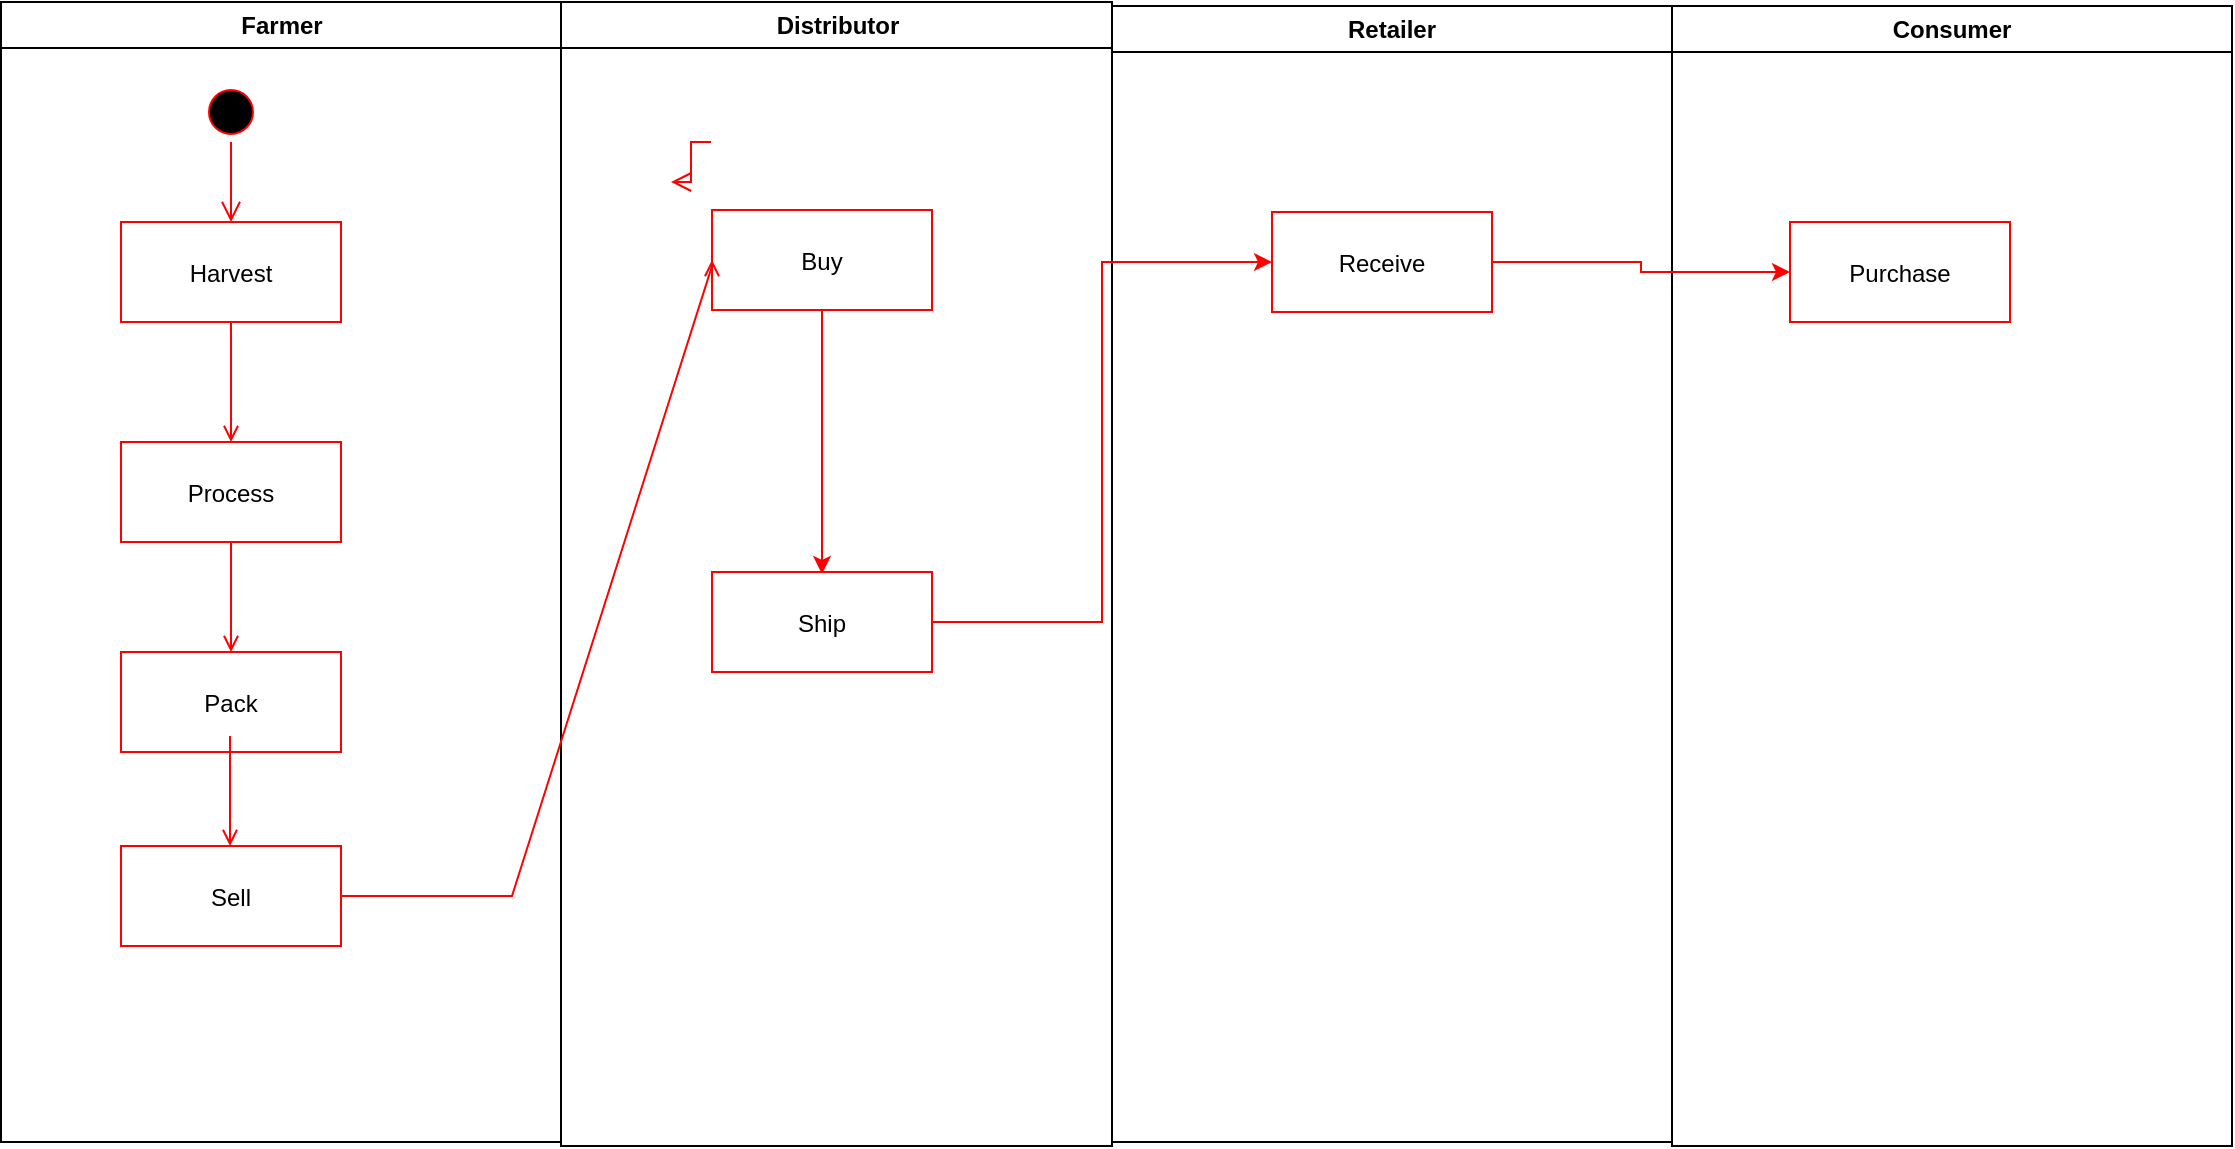 <mxfile version="22.1.16" type="device">
  <diagram name="Page-1" id="e7e014a7-5840-1c2e-5031-d8a46d1fe8dd">
    <mxGraphModel dx="438" dy="796" grid="1" gridSize="10" guides="1" tooltips="1" connect="1" arrows="1" fold="1" page="1" pageScale="1" pageWidth="1169" pageHeight="826" background="none" math="0" shadow="0">
      <root>
        <mxCell id="0" />
        <mxCell id="1" parent="0" />
        <mxCell id="2" value="Farmer" style="swimlane;whiteSpace=wrap" parent="1" vertex="1">
          <mxGeometry x="164.5" y="128" width="280" height="570" as="geometry" />
        </mxCell>
        <mxCell id="5" value="" style="ellipse;shape=startState;fillColor=#000000;strokeColor=#FF0000;" parent="2" vertex="1">
          <mxGeometry x="100" y="40" width="30" height="30" as="geometry" />
        </mxCell>
        <mxCell id="6" value="" style="edgeStyle=elbowEdgeStyle;elbow=horizontal;verticalAlign=bottom;endArrow=open;endSize=8;strokeColor=#FF0000;endFill=1;rounded=0" parent="2" source="5" target="7" edge="1">
          <mxGeometry x="100" y="40" as="geometry">
            <mxPoint x="115" y="110" as="targetPoint" />
          </mxGeometry>
        </mxCell>
        <mxCell id="7" value="Harvest" style="strokeColor=#FF0000;" parent="2" vertex="1">
          <mxGeometry x="60" y="110" width="110" height="50" as="geometry" />
        </mxCell>
        <mxCell id="8" value="Process" style="strokeColor=#FF0000;" parent="2" vertex="1">
          <mxGeometry x="60" y="220" width="110" height="50" as="geometry" />
        </mxCell>
        <mxCell id="9" value="" style="endArrow=open;strokeColor=#FF0000;endFill=1;rounded=0" parent="2" source="7" target="8" edge="1">
          <mxGeometry relative="1" as="geometry" />
        </mxCell>
        <mxCell id="10" value="Pack" style="strokeColor=#FF0000;" parent="2" vertex="1">
          <mxGeometry x="60" y="325" width="110" height="50" as="geometry" />
        </mxCell>
        <mxCell id="11" value="" style="endArrow=open;strokeColor=#FF0000;endFill=1;rounded=0" parent="2" source="8" target="10" edge="1">
          <mxGeometry relative="1" as="geometry" />
        </mxCell>
        <mxCell id="HhktTSfvLPOtkTjDQFd3-47" value="Sell" style="strokeColor=#FF0000;" vertex="1" parent="2">
          <mxGeometry x="60" y="422" width="110" height="50" as="geometry" />
        </mxCell>
        <mxCell id="HhktTSfvLPOtkTjDQFd3-49" value="" style="endArrow=open;strokeColor=#FF0000;endFill=1;rounded=0" edge="1" parent="2">
          <mxGeometry relative="1" as="geometry">
            <mxPoint x="114.5" y="367" as="sourcePoint" />
            <mxPoint x="114.5" y="422" as="targetPoint" />
          </mxGeometry>
        </mxCell>
        <mxCell id="3" value="Distributor" style="swimlane;whiteSpace=wrap;direction=east;" parent="1" vertex="1">
          <mxGeometry x="444.5" y="128" width="275.5" height="572" as="geometry" />
        </mxCell>
        <mxCell id="14" value="" style="edgeStyle=elbowEdgeStyle;elbow=horizontal;verticalAlign=bottom;endArrow=open;endSize=8;strokeColor=#FF0000;endFill=1;rounded=0" parent="3" target="15" edge="1">
          <mxGeometry x="40" y="20" as="geometry">
            <mxPoint x="55" y="90" as="targetPoint" />
            <mxPoint x="75" y="70" as="sourcePoint" />
          </mxGeometry>
        </mxCell>
        <mxCell id="17" value="" style="endArrow=open;strokeColor=#FF0000;endFill=1;rounded=0" parent="3" target="16" edge="1">
          <mxGeometry relative="1" as="geometry">
            <mxPoint x="75" y="160" as="sourcePoint" />
          </mxGeometry>
        </mxCell>
        <mxCell id="19" value="" style="endArrow=open;strokeColor=#FF0000;endFill=1;rounded=0" parent="3" target="18" edge="1">
          <mxGeometry relative="1" as="geometry">
            <mxPoint x="75" y="270" as="sourcePoint" />
          </mxGeometry>
        </mxCell>
        <mxCell id="HhktTSfvLPOtkTjDQFd3-64" style="edgeStyle=orthogonalEdgeStyle;rounded=0;orthogonalLoop=1;jettySize=auto;html=1;strokeColor=#FF0000;" edge="1" parent="3" source="HhktTSfvLPOtkTjDQFd3-54">
          <mxGeometry relative="1" as="geometry">
            <mxPoint x="130.5" y="286" as="targetPoint" />
          </mxGeometry>
        </mxCell>
        <mxCell id="HhktTSfvLPOtkTjDQFd3-54" value="Buy" style="strokeColor=#FF0000;" vertex="1" parent="3">
          <mxGeometry x="75.5" y="104" width="110" height="50" as="geometry" />
        </mxCell>
        <mxCell id="HhktTSfvLPOtkTjDQFd3-65" value="Ship" style="strokeColor=#FF0000;" vertex="1" parent="3">
          <mxGeometry x="75.5" y="285" width="110" height="50" as="geometry" />
        </mxCell>
        <mxCell id="4" value="Retailer" style="swimlane;whiteSpace=wrap" parent="1" vertex="1">
          <mxGeometry x="720" y="130" width="280" height="568" as="geometry" />
        </mxCell>
        <mxCell id="HhktTSfvLPOtkTjDQFd3-67" value="Receive" style="strokeColor=#FF0000;" vertex="1" parent="4">
          <mxGeometry x="80" y="103" width="110" height="50" as="geometry" />
        </mxCell>
        <mxCell id="20" value="" style="endArrow=open;strokeColor=#FF0000;endFill=1;rounded=0;exitX=1;exitY=0.5;exitDx=0;exitDy=0;entryX=0;entryY=0.5;entryDx=0;entryDy=0;" parent="1" source="HhktTSfvLPOtkTjDQFd3-47" target="HhktTSfvLPOtkTjDQFd3-54" edge="1">
          <mxGeometry relative="1" as="geometry">
            <mxPoint x="493.856" y="503" as="targetPoint" />
            <Array as="points">
              <mxPoint x="420" y="575" />
              <mxPoint x="520" y="260" />
            </Array>
          </mxGeometry>
        </mxCell>
        <mxCell id="HhktTSfvLPOtkTjDQFd3-41" value="Consumer" style="swimlane;whiteSpace=wrap" vertex="1" parent="1">
          <mxGeometry x="1000" y="130" width="280" height="570" as="geometry" />
        </mxCell>
        <mxCell id="HhktTSfvLPOtkTjDQFd3-69" value="Purchase" style="strokeColor=#FF0000;" vertex="1" parent="HhktTSfvLPOtkTjDQFd3-41">
          <mxGeometry x="59" y="108" width="110" height="50" as="geometry" />
        </mxCell>
        <mxCell id="HhktTSfvLPOtkTjDQFd3-68" style="edgeStyle=orthogonalEdgeStyle;rounded=0;orthogonalLoop=1;jettySize=auto;html=1;entryX=0;entryY=0.5;entryDx=0;entryDy=0;strokeColor=#FF0000;" edge="1" parent="1" source="HhktTSfvLPOtkTjDQFd3-65" target="HhktTSfvLPOtkTjDQFd3-67">
          <mxGeometry relative="1" as="geometry" />
        </mxCell>
        <mxCell id="HhktTSfvLPOtkTjDQFd3-70" style="edgeStyle=orthogonalEdgeStyle;rounded=0;orthogonalLoop=1;jettySize=auto;html=1;strokeColor=#FF0000;" edge="1" parent="1" source="HhktTSfvLPOtkTjDQFd3-67" target="HhktTSfvLPOtkTjDQFd3-69">
          <mxGeometry relative="1" as="geometry" />
        </mxCell>
      </root>
    </mxGraphModel>
  </diagram>
</mxfile>
